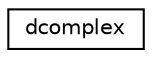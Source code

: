 digraph "Graphical Class Hierarchy"
{
  edge [fontname="Helvetica",fontsize="10",labelfontname="Helvetica",labelfontsize="10"];
  node [fontname="Helvetica",fontsize="10",shape=record];
  rankdir="LR";
  Node1 [label="dcomplex",height=0.2,width=0.4,color="black", fillcolor="white", style="filled",URL="$structdcomplex.html"];
}
